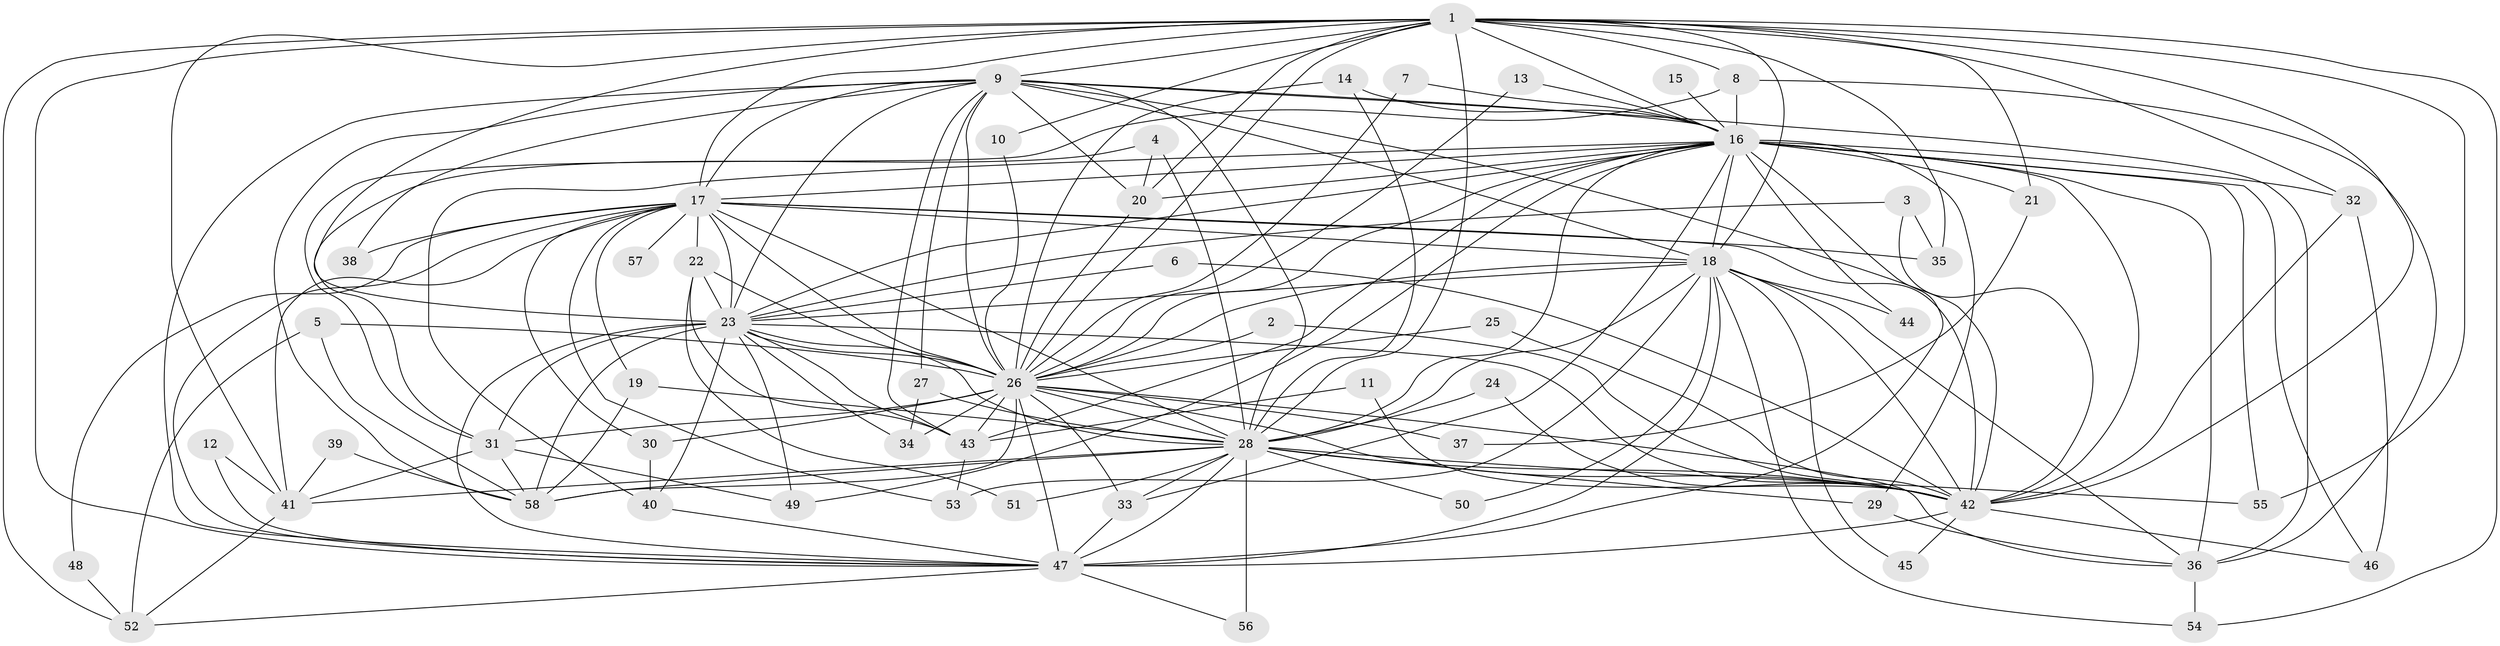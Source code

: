 // original degree distribution, {30: 0.008695652173913044, 16: 0.017391304347826087, 20: 0.008695652173913044, 15: 0.008695652173913044, 28: 0.008695652173913044, 19: 0.008695652173913044, 21: 0.017391304347826087, 33: 0.008695652173913044, 6: 0.034782608695652174, 4: 0.09565217391304348, 2: 0.4956521739130435, 3: 0.25217391304347825, 5: 0.02608695652173913, 7: 0.008695652173913044}
// Generated by graph-tools (version 1.1) at 2025/49/03/09/25 03:49:30]
// undirected, 58 vertices, 172 edges
graph export_dot {
graph [start="1"]
  node [color=gray90,style=filled];
  1;
  2;
  3;
  4;
  5;
  6;
  7;
  8;
  9;
  10;
  11;
  12;
  13;
  14;
  15;
  16;
  17;
  18;
  19;
  20;
  21;
  22;
  23;
  24;
  25;
  26;
  27;
  28;
  29;
  30;
  31;
  32;
  33;
  34;
  35;
  36;
  37;
  38;
  39;
  40;
  41;
  42;
  43;
  44;
  45;
  46;
  47;
  48;
  49;
  50;
  51;
  52;
  53;
  54;
  55;
  56;
  57;
  58;
  1 -- 8 [weight=1.0];
  1 -- 9 [weight=1.0];
  1 -- 10 [weight=1.0];
  1 -- 16 [weight=1.0];
  1 -- 17 [weight=1.0];
  1 -- 18 [weight=1.0];
  1 -- 20 [weight=1.0];
  1 -- 21 [weight=2.0];
  1 -- 23 [weight=2.0];
  1 -- 26 [weight=1.0];
  1 -- 28 [weight=1.0];
  1 -- 32 [weight=1.0];
  1 -- 35 [weight=1.0];
  1 -- 41 [weight=1.0];
  1 -- 42 [weight=1.0];
  1 -- 47 [weight=1.0];
  1 -- 52 [weight=1.0];
  1 -- 54 [weight=1.0];
  1 -- 55 [weight=1.0];
  2 -- 26 [weight=1.0];
  2 -- 42 [weight=1.0];
  3 -- 23 [weight=1.0];
  3 -- 35 [weight=1.0];
  3 -- 42 [weight=1.0];
  4 -- 20 [weight=1.0];
  4 -- 28 [weight=1.0];
  4 -- 31 [weight=1.0];
  5 -- 26 [weight=1.0];
  5 -- 52 [weight=1.0];
  5 -- 58 [weight=1.0];
  6 -- 23 [weight=1.0];
  6 -- 42 [weight=1.0];
  7 -- 16 [weight=1.0];
  7 -- 26 [weight=1.0];
  8 -- 16 [weight=1.0];
  8 -- 31 [weight=1.0];
  8 -- 36 [weight=1.0];
  9 -- 16 [weight=1.0];
  9 -- 17 [weight=1.0];
  9 -- 18 [weight=1.0];
  9 -- 20 [weight=1.0];
  9 -- 23 [weight=1.0];
  9 -- 26 [weight=1.0];
  9 -- 27 [weight=1.0];
  9 -- 28 [weight=2.0];
  9 -- 36 [weight=1.0];
  9 -- 38 [weight=1.0];
  9 -- 42 [weight=1.0];
  9 -- 43 [weight=1.0];
  9 -- 47 [weight=1.0];
  9 -- 58 [weight=1.0];
  10 -- 26 [weight=1.0];
  11 -- 42 [weight=1.0];
  11 -- 43 [weight=1.0];
  12 -- 41 [weight=1.0];
  12 -- 47 [weight=1.0];
  13 -- 16 [weight=1.0];
  13 -- 26 [weight=1.0];
  14 -- 16 [weight=1.0];
  14 -- 26 [weight=1.0];
  14 -- 28 [weight=1.0];
  15 -- 16 [weight=1.0];
  16 -- 17 [weight=1.0];
  16 -- 18 [weight=1.0];
  16 -- 20 [weight=1.0];
  16 -- 21 [weight=1.0];
  16 -- 23 [weight=1.0];
  16 -- 26 [weight=1.0];
  16 -- 28 [weight=1.0];
  16 -- 29 [weight=2.0];
  16 -- 32 [weight=1.0];
  16 -- 33 [weight=1.0];
  16 -- 36 [weight=1.0];
  16 -- 40 [weight=2.0];
  16 -- 42 [weight=2.0];
  16 -- 43 [weight=1.0];
  16 -- 44 [weight=3.0];
  16 -- 46 [weight=1.0];
  16 -- 47 [weight=2.0];
  16 -- 49 [weight=1.0];
  16 -- 55 [weight=1.0];
  17 -- 18 [weight=2.0];
  17 -- 19 [weight=1.0];
  17 -- 22 [weight=1.0];
  17 -- 23 [weight=1.0];
  17 -- 26 [weight=1.0];
  17 -- 28 [weight=1.0];
  17 -- 30 [weight=1.0];
  17 -- 35 [weight=1.0];
  17 -- 38 [weight=2.0];
  17 -- 41 [weight=1.0];
  17 -- 42 [weight=1.0];
  17 -- 47 [weight=1.0];
  17 -- 48 [weight=1.0];
  17 -- 53 [weight=1.0];
  17 -- 57 [weight=1.0];
  18 -- 23 [weight=1.0];
  18 -- 26 [weight=1.0];
  18 -- 28 [weight=1.0];
  18 -- 36 [weight=1.0];
  18 -- 42 [weight=1.0];
  18 -- 44 [weight=1.0];
  18 -- 45 [weight=1.0];
  18 -- 47 [weight=1.0];
  18 -- 50 [weight=1.0];
  18 -- 53 [weight=1.0];
  18 -- 54 [weight=1.0];
  19 -- 28 [weight=3.0];
  19 -- 58 [weight=1.0];
  20 -- 26 [weight=1.0];
  21 -- 37 [weight=1.0];
  22 -- 23 [weight=1.0];
  22 -- 26 [weight=1.0];
  22 -- 43 [weight=1.0];
  22 -- 51 [weight=1.0];
  23 -- 26 [weight=2.0];
  23 -- 28 [weight=1.0];
  23 -- 31 [weight=1.0];
  23 -- 34 [weight=2.0];
  23 -- 40 [weight=1.0];
  23 -- 42 [weight=1.0];
  23 -- 43 [weight=1.0];
  23 -- 47 [weight=1.0];
  23 -- 49 [weight=1.0];
  23 -- 58 [weight=1.0];
  24 -- 28 [weight=1.0];
  24 -- 42 [weight=1.0];
  25 -- 26 [weight=1.0];
  25 -- 42 [weight=2.0];
  26 -- 28 [weight=1.0];
  26 -- 30 [weight=2.0];
  26 -- 31 [weight=1.0];
  26 -- 33 [weight=1.0];
  26 -- 34 [weight=3.0];
  26 -- 36 [weight=1.0];
  26 -- 37 [weight=1.0];
  26 -- 42 [weight=1.0];
  26 -- 43 [weight=1.0];
  26 -- 47 [weight=1.0];
  26 -- 58 [weight=1.0];
  27 -- 28 [weight=1.0];
  27 -- 34 [weight=1.0];
  28 -- 29 [weight=1.0];
  28 -- 33 [weight=1.0];
  28 -- 41 [weight=1.0];
  28 -- 42 [weight=1.0];
  28 -- 47 [weight=1.0];
  28 -- 50 [weight=1.0];
  28 -- 51 [weight=1.0];
  28 -- 55 [weight=1.0];
  28 -- 56 [weight=2.0];
  28 -- 58 [weight=1.0];
  29 -- 36 [weight=1.0];
  30 -- 40 [weight=2.0];
  31 -- 41 [weight=1.0];
  31 -- 49 [weight=1.0];
  31 -- 58 [weight=1.0];
  32 -- 42 [weight=1.0];
  32 -- 46 [weight=1.0];
  33 -- 47 [weight=1.0];
  36 -- 54 [weight=1.0];
  39 -- 41 [weight=1.0];
  39 -- 58 [weight=1.0];
  40 -- 47 [weight=1.0];
  41 -- 52 [weight=1.0];
  42 -- 45 [weight=1.0];
  42 -- 46 [weight=1.0];
  42 -- 47 [weight=1.0];
  43 -- 53 [weight=1.0];
  47 -- 52 [weight=1.0];
  47 -- 56 [weight=1.0];
  48 -- 52 [weight=1.0];
}
